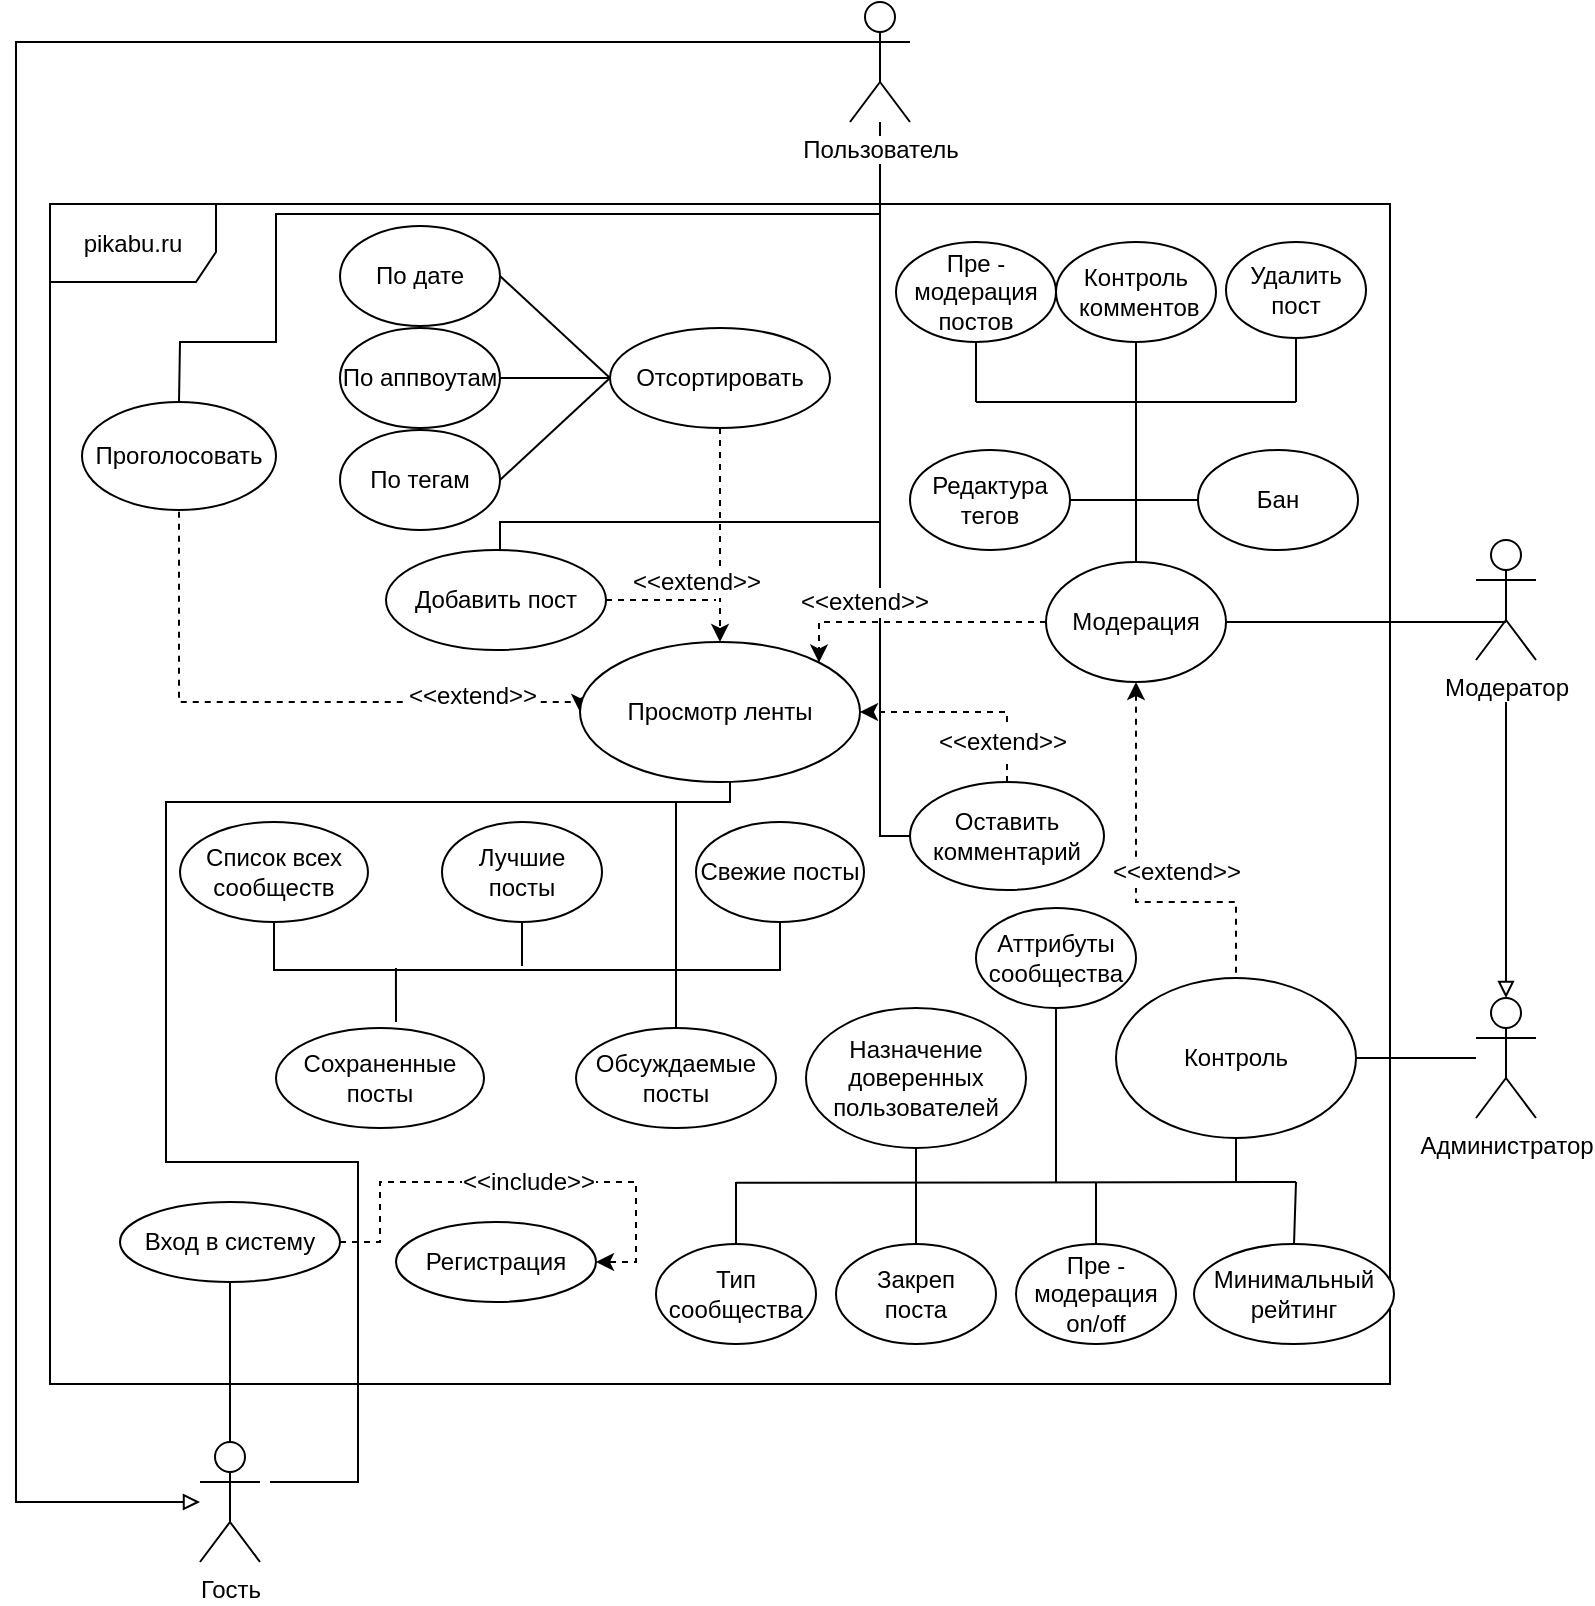 <mxfile version="12.7.2" type="device"><diagram id="pnBU3FUs0uBeu4YHF2aE" name="Page-1"><mxGraphModel dx="925" dy="653" grid="1" gridSize="10" guides="1" tooltips="1" connect="1" arrows="1" fold="1" page="1" pageScale="1" pageWidth="827" pageHeight="1169" math="0" shadow="0"><root><mxCell id="0"/><mxCell id="1" parent="0"/><mxCell id="A9VvXlPcYriaBENsytvz-3" value="pikabu.ru" style="shape=umlFrame;whiteSpace=wrap;html=1;width=83;height=39;" vertex="1" parent="1"><mxGeometry x="37" y="321" width="670" height="590" as="geometry"/></mxCell><mxCell id="A9VvXlPcYriaBENsytvz-18" style="edgeStyle=orthogonalEdgeStyle;rounded=0;orthogonalLoop=1;jettySize=auto;html=1;endArrow=none;endFill=0;" edge="1" parent="1" source="A9VvXlPcYriaBENsytvz-4" target="A9VvXlPcYriaBENsytvz-16"><mxGeometry relative="1" as="geometry"/></mxCell><mxCell id="A9VvXlPcYriaBENsytvz-137" style="edgeStyle=orthogonalEdgeStyle;rounded=0;orthogonalLoop=1;jettySize=auto;html=1;entryX=0;entryY=0.333;entryDx=0;entryDy=0;entryPerimeter=0;startArrow=block;startFill=0;endArrow=none;endFill=0;" edge="1" parent="1" source="A9VvXlPcYriaBENsytvz-4" target="A9VvXlPcYriaBENsytvz-13"><mxGeometry relative="1" as="geometry"><Array as="points"><mxPoint x="20" y="970"/><mxPoint x="20" y="240"/></Array></mxGeometry></mxCell><mxCell id="A9VvXlPcYriaBENsytvz-4" value="Гость" style="shape=umlActor;verticalLabelPosition=bottom;labelBackgroundColor=#ffffff;verticalAlign=top;html=1;" vertex="1" parent="1"><mxGeometry x="112" y="940" width="30" height="60" as="geometry"/></mxCell><mxCell id="A9VvXlPcYriaBENsytvz-117" style="edgeStyle=orthogonalEdgeStyle;rounded=0;orthogonalLoop=1;jettySize=auto;html=1;entryX=1;entryY=0.5;entryDx=0;entryDy=0;startArrow=none;startFill=0;endArrow=none;endFill=0;exitX=0.502;exitY=0.683;exitDx=0;exitDy=0;exitPerimeter=0;" edge="1" parent="1" source="A9VvXlPcYriaBENsytvz-10" target="A9VvXlPcYriaBENsytvz-73"><mxGeometry relative="1" as="geometry"><Array as="points"/></mxGeometry></mxCell><mxCell id="A9VvXlPcYriaBENsytvz-112" style="edgeStyle=orthogonalEdgeStyle;rounded=0;orthogonalLoop=1;jettySize=auto;html=1;startArrow=none;startFill=0;endArrow=none;endFill=0;" edge="1" parent="1" source="A9VvXlPcYriaBENsytvz-11" target="A9VvXlPcYriaBENsytvz-92"><mxGeometry relative="1" as="geometry"/></mxCell><mxCell id="A9VvXlPcYriaBENsytvz-134" style="edgeStyle=orthogonalEdgeStyle;rounded=0;orthogonalLoop=1;jettySize=auto;html=1;startArrow=block;startFill=0;endArrow=none;endFill=0;" edge="1" parent="1" source="A9VvXlPcYriaBENsytvz-11"><mxGeometry relative="1" as="geometry"><mxPoint x="765" y="570" as="targetPoint"/></mxGeometry></mxCell><mxCell id="A9VvXlPcYriaBENsytvz-11" value="Администратор" style="shape=umlActor;verticalLabelPosition=bottom;labelBackgroundColor=#ffffff;verticalAlign=top;html=1;" vertex="1" parent="1"><mxGeometry x="750" y="718" width="30" height="60" as="geometry"/></mxCell><mxCell id="A9VvXlPcYriaBENsytvz-25" style="edgeStyle=orthogonalEdgeStyle;rounded=0;orthogonalLoop=1;jettySize=auto;html=1;startArrow=classic;startFill=1;endArrow=none;endFill=0;dashed=1;exitX=0;exitY=0.5;exitDx=0;exitDy=0;entryX=0.5;entryY=1;entryDx=0;entryDy=0;" edge="1" parent="1" source="A9VvXlPcYriaBENsytvz-28" target="A9VvXlPcYriaBENsytvz-21"><mxGeometry relative="1" as="geometry"><Array as="points"><mxPoint x="302" y="570"/><mxPoint x="102" y="570"/></Array></mxGeometry></mxCell><mxCell id="A9VvXlPcYriaBENsytvz-27" value="&amp;lt;&amp;lt;extend&amp;gt;&amp;gt;" style="text;html=1;align=center;verticalAlign=middle;resizable=0;points=[];labelBackgroundColor=#ffffff;" vertex="1" connectable="0" parent="A9VvXlPcYriaBENsytvz-25"><mxGeometry x="-0.605" y="-3" relative="1" as="geometry"><mxPoint as="offset"/></mxGeometry></mxCell><mxCell id="A9VvXlPcYriaBENsytvz-119" style="edgeStyle=orthogonalEdgeStyle;rounded=0;orthogonalLoop=1;jettySize=auto;html=1;entryX=0.5;entryY=0;entryDx=0;entryDy=0;startArrow=none;startFill=0;endArrow=none;endFill=0;" edge="1" parent="1"><mxGeometry relative="1" as="geometry"><mxPoint x="452" y="300" as="sourcePoint"/><mxPoint x="262" y="494" as="targetPoint"/><Array as="points"><mxPoint x="452" y="280"/><mxPoint x="452" y="480"/><mxPoint x="262" y="480"/></Array></mxGeometry></mxCell><mxCell id="A9VvXlPcYriaBENsytvz-13" value="Пользователь" style="shape=umlActor;verticalLabelPosition=bottom;labelBackgroundColor=#ffffff;verticalAlign=top;html=1;" vertex="1" parent="1"><mxGeometry x="437" y="220" width="30" height="60" as="geometry"/></mxCell><mxCell id="A9VvXlPcYriaBENsytvz-31" style="edgeStyle=orthogonalEdgeStyle;rounded=0;orthogonalLoop=1;jettySize=auto;html=1;exitX=1;exitY=0.333;exitDx=0;exitDy=0;entryX=0.5;entryY=1;entryDx=0;entryDy=0;startArrow=none;startFill=0;endArrow=none;endFill=0;exitPerimeter=0;" edge="1" parent="1"><mxGeometry relative="1" as="geometry"><mxPoint x="147" y="960" as="sourcePoint"/><mxPoint x="377" y="610" as="targetPoint"/><Array as="points"><mxPoint x="191" y="960"/><mxPoint x="191" y="800"/><mxPoint x="95" y="800"/><mxPoint x="95" y="620"/><mxPoint x="377" y="620"/></Array></mxGeometry></mxCell><mxCell id="A9VvXlPcYriaBENsytvz-33" style="edgeStyle=orthogonalEdgeStyle;rounded=0;orthogonalLoop=1;jettySize=auto;html=1;entryX=1;entryY=0.5;entryDx=0;entryDy=0;startArrow=none;startFill=0;endArrow=classic;endFill=1;dashed=1;" edge="1" parent="1" source="A9VvXlPcYriaBENsytvz-16" target="A9VvXlPcYriaBENsytvz-17"><mxGeometry relative="1" as="geometry"/></mxCell><mxCell id="A9VvXlPcYriaBENsytvz-34" value="&amp;lt;&amp;lt;include&amp;gt;&amp;gt;" style="text;html=1;align=center;verticalAlign=middle;resizable=0;points=[];labelBackgroundColor=#ffffff;" vertex="1" connectable="0" parent="A9VvXlPcYriaBENsytvz-33"><mxGeometry x="0.042" relative="1" as="geometry"><mxPoint as="offset"/></mxGeometry></mxCell><mxCell id="A9VvXlPcYriaBENsytvz-16" value="Вход в систему" style="ellipse;whiteSpace=wrap;html=1;" vertex="1" parent="1"><mxGeometry x="72" y="820" width="110" height="40" as="geometry"/></mxCell><mxCell id="A9VvXlPcYriaBENsytvz-17" value="Регистрация" style="ellipse;whiteSpace=wrap;html=1;" vertex="1" parent="1"><mxGeometry x="210" y="830" width="100" height="40" as="geometry"/></mxCell><mxCell id="A9VvXlPcYriaBENsytvz-21" value="Проголосовать" style="ellipse;whiteSpace=wrap;html=1;" vertex="1" parent="1"><mxGeometry x="53" y="420" width="97" height="54" as="geometry"/></mxCell><mxCell id="A9VvXlPcYriaBENsytvz-35" style="edgeStyle=orthogonalEdgeStyle;rounded=0;orthogonalLoop=1;jettySize=auto;html=1;entryX=1;entryY=0.5;entryDx=0;entryDy=0;dashed=1;startArrow=none;startFill=0;endArrow=classic;endFill=1;" edge="1" parent="1" source="A9VvXlPcYriaBENsytvz-24" target="A9VvXlPcYriaBENsytvz-28"><mxGeometry relative="1" as="geometry"><Array as="points"><mxPoint x="516" y="575"/></Array></mxGeometry></mxCell><mxCell id="A9VvXlPcYriaBENsytvz-36" value="&amp;lt;&amp;lt;extend&amp;gt;&amp;gt;" style="text;html=1;align=center;verticalAlign=middle;resizable=0;points=[];labelBackgroundColor=#ffffff;" vertex="1" connectable="0" parent="A9VvXlPcYriaBENsytvz-35"><mxGeometry x="-0.193" y="2" relative="1" as="geometry"><mxPoint x="6.15" y="13" as="offset"/></mxGeometry></mxCell><mxCell id="A9VvXlPcYriaBENsytvz-130" style="edgeStyle=orthogonalEdgeStyle;rounded=0;orthogonalLoop=1;jettySize=auto;html=1;startArrow=none;startFill=0;endArrow=none;endFill=0;exitX=0;exitY=0.5;exitDx=0;exitDy=0;" edge="1" parent="1" source="A9VvXlPcYriaBENsytvz-24"><mxGeometry relative="1" as="geometry"><mxPoint x="452" y="480" as="targetPoint"/><mxPoint x="460.5" y="637" as="sourcePoint"/><Array as="points"><mxPoint x="452" y="637"/></Array></mxGeometry></mxCell><mxCell id="A9VvXlPcYriaBENsytvz-24" value="Оставить комментарий" style="ellipse;whiteSpace=wrap;html=1;" vertex="1" parent="1"><mxGeometry x="467" y="610" width="97" height="54" as="geometry"/></mxCell><mxCell id="A9VvXlPcYriaBENsytvz-28" value="Просмотр ленты" style="ellipse;whiteSpace=wrap;html=1;" vertex="1" parent="1"><mxGeometry x="302" y="540" width="140" height="70" as="geometry"/></mxCell><mxCell id="A9VvXlPcYriaBENsytvz-65" style="edgeStyle=orthogonalEdgeStyle;rounded=0;orthogonalLoop=1;jettySize=auto;html=1;startArrow=none;startFill=0;endArrow=classic;endFill=1;dashed=1;" edge="1" parent="1" source="A9VvXlPcYriaBENsytvz-37" target="A9VvXlPcYriaBENsytvz-28"><mxGeometry relative="1" as="geometry"><Array as="points"><mxPoint x="372" y="440"/><mxPoint x="372" y="440"/></Array></mxGeometry></mxCell><mxCell id="A9VvXlPcYriaBENsytvz-66" value="&amp;lt;&amp;lt;extend&amp;gt;&amp;gt;" style="text;html=1;align=center;verticalAlign=middle;resizable=0;points=[];labelBackgroundColor=#ffffff;" vertex="1" connectable="0" parent="A9VvXlPcYriaBENsytvz-65"><mxGeometry x="-0.15" y="3" relative="1" as="geometry"><mxPoint x="-15" y="31" as="offset"/></mxGeometry></mxCell><mxCell id="A9VvXlPcYriaBENsytvz-38" value="Список всех сообществ" style="ellipse;whiteSpace=wrap;html=1;" vertex="1" parent="1"><mxGeometry x="102" y="630" width="94" height="50" as="geometry"/></mxCell><mxCell id="A9VvXlPcYriaBENsytvz-40" value="Лучшие посты" style="ellipse;whiteSpace=wrap;html=1;" vertex="1" parent="1"><mxGeometry x="233" y="630" width="80" height="50" as="geometry"/></mxCell><mxCell id="A9VvXlPcYriaBENsytvz-42" value="Свежие посты" style="ellipse;whiteSpace=wrap;html=1;" vertex="1" parent="1"><mxGeometry x="360" y="630" width="84" height="50" as="geometry"/></mxCell><mxCell id="A9VvXlPcYriaBENsytvz-44" value="Сохраненные посты" style="ellipse;whiteSpace=wrap;html=1;" vertex="1" parent="1"><mxGeometry x="150" y="733" width="104" height="50" as="geometry"/></mxCell><mxCell id="A9VvXlPcYriaBENsytvz-45" value="Обсуждаемые посты" style="ellipse;whiteSpace=wrap;html=1;" vertex="1" parent="1"><mxGeometry x="300" y="733" width="100" height="50" as="geometry"/></mxCell><mxCell id="A9VvXlPcYriaBENsytvz-48" style="edgeStyle=orthogonalEdgeStyle;rounded=0;orthogonalLoop=1;jettySize=auto;html=1;startArrow=none;startFill=0;endArrow=none;endFill=0;" edge="1" parent="1" source="A9VvXlPcYriaBENsytvz-47" target="A9VvXlPcYriaBENsytvz-38"><mxGeometry relative="1" as="geometry"/></mxCell><mxCell id="A9VvXlPcYriaBENsytvz-53" style="edgeStyle=orthogonalEdgeStyle;rounded=0;orthogonalLoop=1;jettySize=auto;html=1;startArrow=none;startFill=0;endArrow=none;endFill=0;" edge="1" parent="1" source="A9VvXlPcYriaBENsytvz-47" target="A9VvXlPcYriaBENsytvz-42"><mxGeometry relative="1" as="geometry"/></mxCell><mxCell id="A9VvXlPcYriaBENsytvz-47" value="" style="line;strokeWidth=1;fillColor=none;align=left;verticalAlign=middle;spacingTop=-1;spacingLeft=3;spacingRight=3;rotatable=0;labelPosition=right;points=[];portConstraint=eastwest;" vertex="1" parent="1"><mxGeometry x="182" y="700" width="158" height="8" as="geometry"/></mxCell><mxCell id="A9VvXlPcYriaBENsytvz-56" value="" style="endArrow=none;html=1;entryX=0.177;entryY=0.375;entryDx=0;entryDy=0;entryPerimeter=0;" edge="1" parent="1" target="A9VvXlPcYriaBENsytvz-47"><mxGeometry width="50" height="50" relative="1" as="geometry"><mxPoint x="210" y="730" as="sourcePoint"/><mxPoint x="210.068" y="706" as="targetPoint"/></mxGeometry></mxCell><mxCell id="A9VvXlPcYriaBENsytvz-57" value="" style="endArrow=none;html=1;exitX=0.5;exitY=0;exitDx=0;exitDy=0;" edge="1" parent="1" source="A9VvXlPcYriaBENsytvz-45"><mxGeometry width="50" height="50" relative="1" as="geometry"><mxPoint x="310" y="720" as="sourcePoint"/><mxPoint x="350" y="700" as="targetPoint"/></mxGeometry></mxCell><mxCell id="A9VvXlPcYriaBENsytvz-58" value="" style="endArrow=none;html=1;entryX=0.5;entryY=1;entryDx=0;entryDy=0;" edge="1" parent="1" target="A9VvXlPcYriaBENsytvz-40"><mxGeometry width="50" height="50" relative="1" as="geometry"><mxPoint x="273" y="702" as="sourcePoint"/><mxPoint x="360" y="670" as="targetPoint"/></mxGeometry></mxCell><mxCell id="A9VvXlPcYriaBENsytvz-59" value="" style="endArrow=none;html=1;" edge="1" parent="1"><mxGeometry width="50" height="50" relative="1" as="geometry"><mxPoint x="350" y="703" as="sourcePoint"/><mxPoint x="350" y="620" as="targetPoint"/></mxGeometry></mxCell><mxCell id="A9VvXlPcYriaBENsytvz-67" value="По дате" style="ellipse;whiteSpace=wrap;html=1;" vertex="1" parent="1"><mxGeometry x="182" y="332" width="80" height="50" as="geometry"/></mxCell><mxCell id="A9VvXlPcYriaBENsytvz-68" value="По аппвоутам" style="ellipse;whiteSpace=wrap;html=1;" vertex="1" parent="1"><mxGeometry x="182" y="383" width="80" height="50" as="geometry"/></mxCell><mxCell id="A9VvXlPcYriaBENsytvz-69" value="По тегам" style="ellipse;whiteSpace=wrap;html=1;" vertex="1" parent="1"><mxGeometry x="182" y="434" width="80" height="50" as="geometry"/></mxCell><mxCell id="A9VvXlPcYriaBENsytvz-70" value="" style="endArrow=none;html=1;exitX=1;exitY=0.5;exitDx=0;exitDy=0;entryX=0;entryY=0.5;entryDx=0;entryDy=0;" edge="1" parent="1" source="A9VvXlPcYriaBENsytvz-67" target="A9VvXlPcYriaBENsytvz-37"><mxGeometry width="50" height="50" relative="1" as="geometry"><mxPoint x="360" y="600" as="sourcePoint"/><mxPoint x="410" y="550" as="targetPoint"/></mxGeometry></mxCell><mxCell id="A9VvXlPcYriaBENsytvz-71" value="" style="endArrow=none;html=1;exitX=1;exitY=0.5;exitDx=0;exitDy=0;entryX=0;entryY=0.5;entryDx=0;entryDy=0;" edge="1" parent="1" source="A9VvXlPcYriaBENsytvz-68" target="A9VvXlPcYriaBENsytvz-37"><mxGeometry width="50" height="50" relative="1" as="geometry"><mxPoint x="270" y="470" as="sourcePoint"/><mxPoint x="320" y="420" as="targetPoint"/></mxGeometry></mxCell><mxCell id="A9VvXlPcYriaBENsytvz-72" value="" style="endArrow=none;html=1;exitX=1;exitY=0.5;exitDx=0;exitDy=0;entryX=0;entryY=0.5;entryDx=0;entryDy=0;" edge="1" parent="1" source="A9VvXlPcYriaBENsytvz-69" target="A9VvXlPcYriaBENsytvz-37"><mxGeometry width="50" height="50" relative="1" as="geometry"><mxPoint x="360" y="600" as="sourcePoint"/><mxPoint x="330" y="420" as="targetPoint"/></mxGeometry></mxCell><mxCell id="A9VvXlPcYriaBENsytvz-37" value="Отсортировать" style="ellipse;whiteSpace=wrap;html=1;fillColor=#ffffff;" vertex="1" parent="1"><mxGeometry x="317" y="383" width="110" height="50" as="geometry"/></mxCell><mxCell id="A9VvXlPcYriaBENsytvz-74" style="edgeStyle=orthogonalEdgeStyle;rounded=0;orthogonalLoop=1;jettySize=auto;html=1;entryX=1;entryY=0;entryDx=0;entryDy=0;startArrow=none;startFill=0;endArrow=classic;endFill=1;dashed=1;" edge="1" parent="1" source="A9VvXlPcYriaBENsytvz-73" target="A9VvXlPcYriaBENsytvz-28"><mxGeometry relative="1" as="geometry"><Array as="points"><mxPoint x="422" y="530"/></Array></mxGeometry></mxCell><mxCell id="A9VvXlPcYriaBENsytvz-75" value="&amp;lt;&amp;lt;extend&amp;gt;&amp;gt;" style="text;html=1;align=center;verticalAlign=middle;resizable=0;points=[];labelBackgroundColor=#ffffff;" vertex="1" connectable="0" parent="A9VvXlPcYriaBENsytvz-74"><mxGeometry x="-0.342" y="3" relative="1" as="geometry"><mxPoint x="-47.65" y="-13.06" as="offset"/></mxGeometry></mxCell><mxCell id="A9VvXlPcYriaBENsytvz-93" style="edgeStyle=orthogonalEdgeStyle;rounded=0;orthogonalLoop=1;jettySize=auto;html=1;entryX=0.5;entryY=0;entryDx=0;entryDy=0;startArrow=classic;startFill=1;endArrow=none;endFill=0;dashed=1;" edge="1" parent="1" source="A9VvXlPcYriaBENsytvz-73" target="A9VvXlPcYriaBENsytvz-92"><mxGeometry relative="1" as="geometry"><Array as="points"><mxPoint x="580" y="670"/><mxPoint x="630" y="670"/></Array></mxGeometry></mxCell><mxCell id="A9VvXlPcYriaBENsytvz-94" value="&amp;lt;&amp;lt;extend&amp;gt;&amp;gt;" style="text;html=1;align=center;verticalAlign=middle;resizable=0;points=[];labelBackgroundColor=#ffffff;" vertex="1" connectable="0" parent="A9VvXlPcYriaBENsytvz-93"><mxGeometry x="-0.007" y="2" relative="1" as="geometry"><mxPoint x="17.95" y="-3.82" as="offset"/></mxGeometry></mxCell><mxCell id="A9VvXlPcYriaBENsytvz-73" value="Модерация" style="ellipse;whiteSpace=wrap;html=1;fillColor=#ffffff;" vertex="1" parent="1"><mxGeometry x="535" y="500" width="90" height="60" as="geometry"/></mxCell><mxCell id="A9VvXlPcYriaBENsytvz-76" value="&lt;div&gt;Пре -&lt;br&gt;&lt;/div&gt;&lt;div&gt;модерация&lt;/div&gt;&lt;div&gt;постов&lt;br&gt;&lt;/div&gt;" style="ellipse;whiteSpace=wrap;html=1;" vertex="1" parent="1"><mxGeometry x="460" y="340" width="80" height="50" as="geometry"/></mxCell><mxCell id="A9VvXlPcYriaBENsytvz-77" value="&lt;div&gt;Удалить&lt;/div&gt;&lt;div&gt;пост&lt;br&gt;&lt;/div&gt;" style="ellipse;whiteSpace=wrap;html=1;" vertex="1" parent="1"><mxGeometry x="625" y="340" width="70" height="48" as="geometry"/></mxCell><mxCell id="A9VvXlPcYriaBENsytvz-82" style="edgeStyle=orthogonalEdgeStyle;rounded=0;orthogonalLoop=1;jettySize=auto;html=1;startArrow=none;startFill=0;endArrow=none;endFill=0;" edge="1" parent="1" source="A9VvXlPcYriaBENsytvz-78"><mxGeometry relative="1" as="geometry"><mxPoint x="580" y="475" as="targetPoint"/><Array as="points"><mxPoint x="580" y="469"/></Array></mxGeometry></mxCell><mxCell id="A9VvXlPcYriaBENsytvz-78" value="&lt;div&gt;Редактура&lt;/div&gt;&lt;div&gt;тегов&lt;br&gt;&lt;/div&gt;" style="ellipse;whiteSpace=wrap;html=1;" vertex="1" parent="1"><mxGeometry x="467" y="444" width="80" height="50" as="geometry"/></mxCell><mxCell id="A9VvXlPcYriaBENsytvz-83" style="edgeStyle=orthogonalEdgeStyle;rounded=0;orthogonalLoop=1;jettySize=auto;html=1;startArrow=none;startFill=0;endArrow=none;endFill=0;" edge="1" parent="1" source="A9VvXlPcYriaBENsytvz-79"><mxGeometry relative="1" as="geometry"><mxPoint x="570" y="469" as="targetPoint"/><Array as="points"><mxPoint x="570" y="469"/></Array></mxGeometry></mxCell><mxCell id="A9VvXlPcYriaBENsytvz-79" value="Бан" style="ellipse;whiteSpace=wrap;html=1;" vertex="1" parent="1"><mxGeometry x="611" y="444" width="80" height="50" as="geometry"/></mxCell><mxCell id="A9VvXlPcYriaBENsytvz-80" value="&lt;div&gt;Контроль&lt;/div&gt;&lt;div&gt;&amp;nbsp;комментов&lt;br&gt;&lt;/div&gt;" style="ellipse;whiteSpace=wrap;html=1;" vertex="1" parent="1"><mxGeometry x="540" y="340" width="80" height="50" as="geometry"/></mxCell><mxCell id="A9VvXlPcYriaBENsytvz-85" value="" style="endArrow=none;html=1;entryX=0.5;entryY=1;entryDx=0;entryDy=0;exitX=0.5;exitY=0;exitDx=0;exitDy=0;" edge="1" parent="1" source="A9VvXlPcYriaBENsytvz-73" target="A9VvXlPcYriaBENsytvz-80"><mxGeometry width="50" height="50" relative="1" as="geometry"><mxPoint x="570" y="550" as="sourcePoint"/><mxPoint x="620" y="500" as="targetPoint"/></mxGeometry></mxCell><mxCell id="A9VvXlPcYriaBENsytvz-87" value="" style="endArrow=none;html=1;rounded=0;" edge="1" parent="1"><mxGeometry relative="1" as="geometry"><mxPoint x="500" y="420" as="sourcePoint"/><mxPoint x="660" y="420" as="targetPoint"/></mxGeometry></mxCell><mxCell id="A9VvXlPcYriaBENsytvz-89" value="" style="endArrow=none;html=1;entryX=0.5;entryY=1;entryDx=0;entryDy=0;" edge="1" parent="1" target="A9VvXlPcYriaBENsytvz-76"><mxGeometry width="50" height="50" relative="1" as="geometry"><mxPoint x="500" y="420" as="sourcePoint"/><mxPoint x="620" y="500" as="targetPoint"/></mxGeometry></mxCell><mxCell id="A9VvXlPcYriaBENsytvz-90" value="" style="endArrow=none;html=1;entryX=0.5;entryY=1;entryDx=0;entryDy=0;" edge="1" parent="1" target="A9VvXlPcYriaBENsytvz-77"><mxGeometry width="50" height="50" relative="1" as="geometry"><mxPoint x="660" y="420" as="sourcePoint"/><mxPoint x="510" y="400" as="targetPoint"/></mxGeometry></mxCell><mxCell id="A9VvXlPcYriaBENsytvz-92" value="Контроль" style="ellipse;whiteSpace=wrap;html=1;fillColor=#ffffff;" vertex="1" parent="1"><mxGeometry x="570" y="708" width="120" height="80" as="geometry"/></mxCell><mxCell id="A9VvXlPcYriaBENsytvz-95" value="Тип сообщества" style="ellipse;whiteSpace=wrap;html=1;" vertex="1" parent="1"><mxGeometry x="340" y="841" width="80" height="50" as="geometry"/></mxCell><mxCell id="A9VvXlPcYriaBENsytvz-97" value="&lt;div&gt;Пре -&lt;/div&gt;&lt;div&gt;модерация&lt;/div&gt;&lt;div&gt;on/off&lt;br&gt;&lt;/div&gt;" style="ellipse;whiteSpace=wrap;html=1;" vertex="1" parent="1"><mxGeometry x="520" y="841" width="80" height="50" as="geometry"/></mxCell><mxCell id="A9VvXlPcYriaBENsytvz-99" value="&lt;div&gt;Минимальный&lt;/div&gt;&lt;div&gt;рейтинг&lt;br&gt;&lt;/div&gt;" style="ellipse;whiteSpace=wrap;html=1;" vertex="1" parent="1"><mxGeometry x="609" y="841" width="100" height="50" as="geometry"/></mxCell><mxCell id="A9VvXlPcYriaBENsytvz-100" value="" style="endArrow=none;html=1;exitX=0.5;exitY=1;exitDx=0;exitDy=0;" edge="1" parent="1" source="A9VvXlPcYriaBENsytvz-135"><mxGeometry width="50" height="50" relative="1" as="geometry"><mxPoint x="540" y="760" as="sourcePoint"/><mxPoint x="540" y="810" as="targetPoint"/></mxGeometry></mxCell><mxCell id="A9VvXlPcYriaBENsytvz-102" value="" style="endArrow=none;html=1;exitX=0.5;exitY=0;exitDx=0;exitDy=0;" edge="1" parent="1" source="A9VvXlPcYriaBENsytvz-95"><mxGeometry width="50" height="50" relative="1" as="geometry"><mxPoint x="460" y="690" as="sourcePoint"/><mxPoint x="380" y="810" as="targetPoint"/></mxGeometry></mxCell><mxCell id="A9VvXlPcYriaBENsytvz-103" value="" style="endArrow=none;html=1;exitX=0.5;exitY=0;exitDx=0;exitDy=0;" edge="1" parent="1" source="A9VvXlPcYriaBENsytvz-99"><mxGeometry width="50" height="50" relative="1" as="geometry"><mxPoint x="460" y="690" as="sourcePoint"/><mxPoint x="660" y="810" as="targetPoint"/></mxGeometry></mxCell><mxCell id="A9VvXlPcYriaBENsytvz-104" value="" style="endArrow=none;html=1;exitX=0.5;exitY=0;exitDx=0;exitDy=0;" edge="1" parent="1" source="A9VvXlPcYriaBENsytvz-97"><mxGeometry width="50" height="50" relative="1" as="geometry"><mxPoint x="570" y="820" as="sourcePoint"/><mxPoint x="560" y="810" as="targetPoint"/></mxGeometry></mxCell><mxCell id="A9VvXlPcYriaBENsytvz-106" value="Назначение&lt;div&gt;доверенных&lt;/div&gt;&lt;div&gt;пользователей&lt;br&gt;&lt;/div&gt;" style="ellipse;whiteSpace=wrap;html=1;" vertex="1" parent="1"><mxGeometry x="415" y="723" width="110" height="70" as="geometry"/></mxCell><mxCell id="A9VvXlPcYriaBENsytvz-107" value="" style="endArrow=none;html=1;entryX=0.5;entryY=1;entryDx=0;entryDy=0;" edge="1" parent="1"><mxGeometry width="50" height="50" relative="1" as="geometry"><mxPoint x="470" y="810" as="sourcePoint"/><mxPoint x="470" y="793" as="targetPoint"/></mxGeometry></mxCell><mxCell id="A9VvXlPcYriaBENsytvz-109" value="&lt;div&gt;Закреп&lt;/div&gt;&lt;div&gt;поста&lt;br&gt;&lt;/div&gt;" style="ellipse;whiteSpace=wrap;html=1;" vertex="1" parent="1"><mxGeometry x="430" y="841" width="80" height="50" as="geometry"/></mxCell><mxCell id="A9VvXlPcYriaBENsytvz-110" value="" style="endArrow=none;html=1;exitX=0.5;exitY=0;exitDx=0;exitDy=0;" edge="1" parent="1" source="A9VvXlPcYriaBENsytvz-109"><mxGeometry width="50" height="50" relative="1" as="geometry"><mxPoint x="460" y="690" as="sourcePoint"/><mxPoint x="470" y="810" as="targetPoint"/></mxGeometry></mxCell><mxCell id="A9VvXlPcYriaBENsytvz-113" value="" style="endArrow=none;html=1;rounded=0;" edge="1" parent="1"><mxGeometry relative="1" as="geometry"><mxPoint x="380" y="810.41" as="sourcePoint"/><mxPoint x="660" y="810" as="targetPoint"/></mxGeometry></mxCell><mxCell id="A9VvXlPcYriaBENsytvz-114" value="" style="endArrow=none;html=1;rounded=0;entryX=0.5;entryY=1;entryDx=0;entryDy=0;" edge="1" parent="1" target="A9VvXlPcYriaBENsytvz-92"><mxGeometry relative="1" as="geometry"><mxPoint x="630" y="810" as="sourcePoint"/><mxPoint x="580" y="780" as="targetPoint"/></mxGeometry></mxCell><mxCell id="A9VvXlPcYriaBENsytvz-125" style="edgeStyle=orthogonalEdgeStyle;rounded=0;orthogonalLoop=1;jettySize=auto;html=1;startArrow=none;startFill=0;endArrow=none;endFill=0;dashed=1;" edge="1" parent="1" source="A9VvXlPcYriaBENsytvz-118"><mxGeometry relative="1" as="geometry"><mxPoint x="370" y="519" as="targetPoint"/></mxGeometry></mxCell><mxCell id="A9VvXlPcYriaBENsytvz-118" value="Добавить пост" style="ellipse;whiteSpace=wrap;html=1;fillColor=#ffffff;" vertex="1" parent="1"><mxGeometry x="205" y="494" width="110" height="50" as="geometry"/></mxCell><mxCell id="A9VvXlPcYriaBENsytvz-10" value="Модератор" style="shape=umlActor;verticalLabelPosition=bottom;labelBackgroundColor=#ffffff;verticalAlign=top;html=1;" vertex="1" parent="1"><mxGeometry x="750" y="489" width="30" height="60" as="geometry"/></mxCell><mxCell id="A9VvXlPcYriaBENsytvz-135" value="&lt;div&gt;Аттрибуты&lt;/div&gt;&lt;div&gt;сообщества&lt;br&gt;&lt;/div&gt;" style="ellipse;whiteSpace=wrap;html=1;" vertex="1" parent="1"><mxGeometry x="500" y="673" width="80" height="50" as="geometry"/></mxCell><mxCell id="A9VvXlPcYriaBENsytvz-138" value="" style="endArrow=none;html=1;exitX=0.5;exitY=0;exitDx=0;exitDy=0;rounded=0;" edge="1" parent="1" source="A9VvXlPcYriaBENsytvz-21"><mxGeometry width="50" height="50" relative="1" as="geometry"><mxPoint x="109" y="390" as="sourcePoint"/><mxPoint x="452" y="326" as="targetPoint"/><Array as="points"><mxPoint x="102" y="390"/><mxPoint x="150" y="390"/><mxPoint x="150" y="326"/></Array></mxGeometry></mxCell></root></mxGraphModel></diagram></mxfile>
